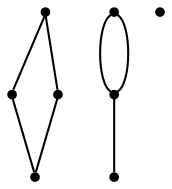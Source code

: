 graph {
  node [shape=point,comment="{\"directed\":false,\"doi\":\"10.1007/978-3-030-92931-2_28\",\"figure\":\"8 (1)\"}"]

  v0 [pos="1444.684338203977,2007.129720798041"]
  v1 [pos="1366.1843093790797,2070.3889926132965"]
  v2 [pos="1386.716755100062,2251.6405959792633"]
  v3 [pos="1268.997933775806,2034.7003033973297"]
  v4 [pos="1246.6527094430917,2147.7961324422386"]
  v5 [pos="1068.3618506028502,1988.4644597785737"]
  v6 [pos="1145.8200467921847,2021.5524145848049"]
  v7 [pos="1020.1124853757058,2242.3308570193467"]

  v0 -- v5 [id="-1",pos="1444.684338203977,2007.129720798041 1440.2078215306115,2005.047249916251 1435.5571339309033,2003.0020282438845 1430.765469454083,2001.0164052442024 1370.272408752878,1975.9585517631317 1287.3176297377365,1960.4019632087784 1162.8852704497713,1970.7743787812992 1125.2860226626105,1975.4734130207821 1094.0773567126494,1981.503914539876 1068.3618506028502,1988.4644597785737"]
  v0 -- v2 [id="-2",pos="1444.684338203977,2007.129720798041 1497.126392415724,2031.5909166688439 1530.3723585371952,2063.794929542419 1543.1042019337547,2100.3976524433456 1556.9313761853284,2140.140943832965 1546.5588334904464,2185.076674597407 1498.1677932686712,2214.456071158049 1470.3903736907878,2231.322765172107 1430.0831378046134,2243.062282370082 1386.716755100062,2251.6405959792633"]
  v1 -- v3 [id="-3",pos="1366.1843093790797,2070.3889926132965 1370.564152413276,2095.0550190666704 1387.6501058950319,2099.0222518251894 1401.0855754935865,2097.1428555852344 1414.5169754334083,2095.2550657770134 1424.2767801353534,2087.524716579175 1428.1482973584725,2077.55239442734 1432.0156177460235,2067.5884658437712 1429.9819329712093,2055.3741707379395 1421.1305524044965,2043.3683159107168 1412.2790446609483,2031.362206732941 1396.6099683023372,2019.5646650090507 1372.5977100112548,2010.6092363701864 1348.585578897008,2001.657877340178 1316.2345898626934,1995.557024963462 1284.4920148089125,1991.1814323912677 1252.7453700963988,1986.8015158596636 1221.6154058587194,1984.1595766602577 1195.3695408075805,1984.2636060366472 1169.1194789208737,1984.359496195324 1147.7536433975426,1987.214072457472 1126.7961726926676,1993.7234118231404 1105.8343779753893,2000.2368207976651 1085.2853992658056,2010.4049928757104 1074.8086987427344,2022.1109684003336 1064.3236681369447,2033.8042263972807 1063.9194365656392,2047.0312182319499 1071.3497431736391,2056.4950936272994 1078.7759801229065,2065.954899413793 1094.0326220043291,2071.651588760967 1109.8058561911294,2078.0608411838252 1125.575020719197,2084.4742903908173 1141.8526382351772,2091.596233064637 1154.6754970176303,2099.1222115927226 1167.4900893057825,2106.6567108643508 1176.8499228604078,2114.587106772532 1182.9467803492828,2124.3967717453916 1189.0435106613222,2134.198297500538 1191.873195248879,2145.8750227115065 1192.9899350404896,2154.4262883208285 1194.1109988445037,2162.9649635777514 1193.5150481938388,2168.382503192438 1196.5821719330795,2175.566888927147 1199.6410291780194,2182.755471445989 1206.3587639772968,2191.702506516587 1216.835464500368,2197.9076426202464 1227.3162346821719,2204.116848332762 1241.5601674233376,2207.5798311189283 1256.5126023144933,2207.9799245396143 1271.4691068643817,2208.3924811374227 1287.1341135642604,2205.742148369751 1299.4986270319469,2197.7409158324144 1311.8589436640652,2189.7398104703548 1320.9103733928557,2176.3794117703646 1324.9777429424844,2165.9029668214544 1329.0491821508458,2155.422197913134 1328.1365611800454,2147.8252555806166 1324.5276641220187,2138.0196602166134 1320.9145702284238,2128.2223312456 1314.6093970831705,2116.22067320251 1305.3453276855982,2101.976915030147 1296.0897791359976,2087.7331568577843 1283.8836008283788,2071.247298556148 1268.997933775806,2034.7003033973297"]
  v1 -- v3 [id="-4",pos="1366.1843093790797,2070.3889926132965 1332.608098712562,2038.6465522351828 1310.021238392596,2033.150036773629 1290.8972761236223,2032.849903120476 1283.0510034921813,2032.7251196750012 1275.7867418650076,2033.4719083186355 1268.997933775806,2034.7003033973297"]
  v2 -- v7 [id="-5",pos="1386.716755100062,2251.6405959792633 1354.554472681538,2258.00197876712 1320.7023466799708,2262.6236298718795 1289.0469803454487,2266.305304317701 1214.7268725695055,2274.948263301567 1152.512727754889,2278.4070493036006 1097.208100407327,2268.030564122223 1069.2131852649022,2262.782289993662 1042.9887014770284,2253.991013254377 1020.1124853757058,2242.3308570193467"]
  v3 -- v6 [id="-7",pos="1268.997933775806,2034.7003033973297 1259.2229193360577,2036.4790631701208 1250.424851195076,2039.2589800880723 1242.264599914595,2041.9012219180172 1228.424835156317,2046.3767742577443 1216.422902846344,2050.444093959073 1199.5869790229763,2049.2730640106697 1182.742534351637,2048.1063580216764 1161.0724918380392,2041.7013023829509 1145.8200467921847,2021.5524145848049"]
  v5 -- v7 [id="-9",pos="1068.3618506028502,1988.4644597785737 979.497744159652,2012.5268663242796 951.965434012679,2048.1623520601847 939.937283274975,2082.2449077892197 924.3764344032857,2126.318135826677 934.7531103453181,2167.7991501979413 964.1328033858626,2200.6331359764836 978.6385759715697,2216.8467286750533 997.7821745437259,2230.9538457774356 1020.1124853757058,2242.3308570193467"]
}